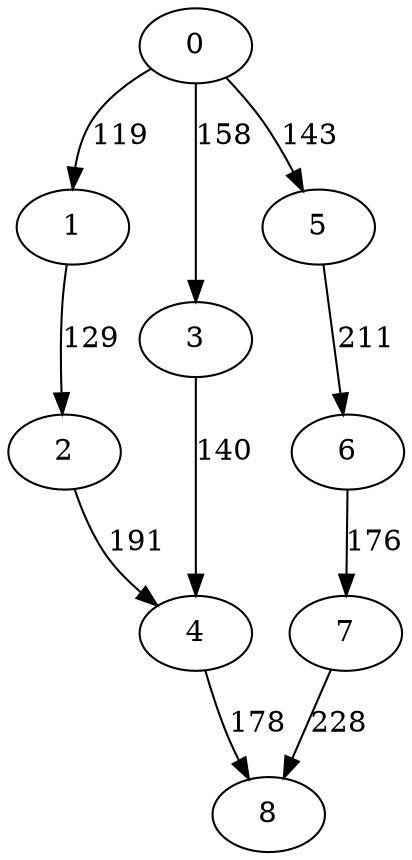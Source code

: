 digraph t20p2r7_6 {
0 -> 1 [ label = 119 ];
0 -> 3 [ label = 158 ];
0 -> 5 [ label = 143 ];
1 -> 2 [ label = 129 ];
2 -> 4 [ label = 191 ];
3 -> 4 [ label = 140 ];
4 -> 8 [ label = 178 ];
5 -> 6 [ label = 211 ];
6 -> 7 [ label = 176 ];
7 -> 8 [ label = 228 ];
 }

